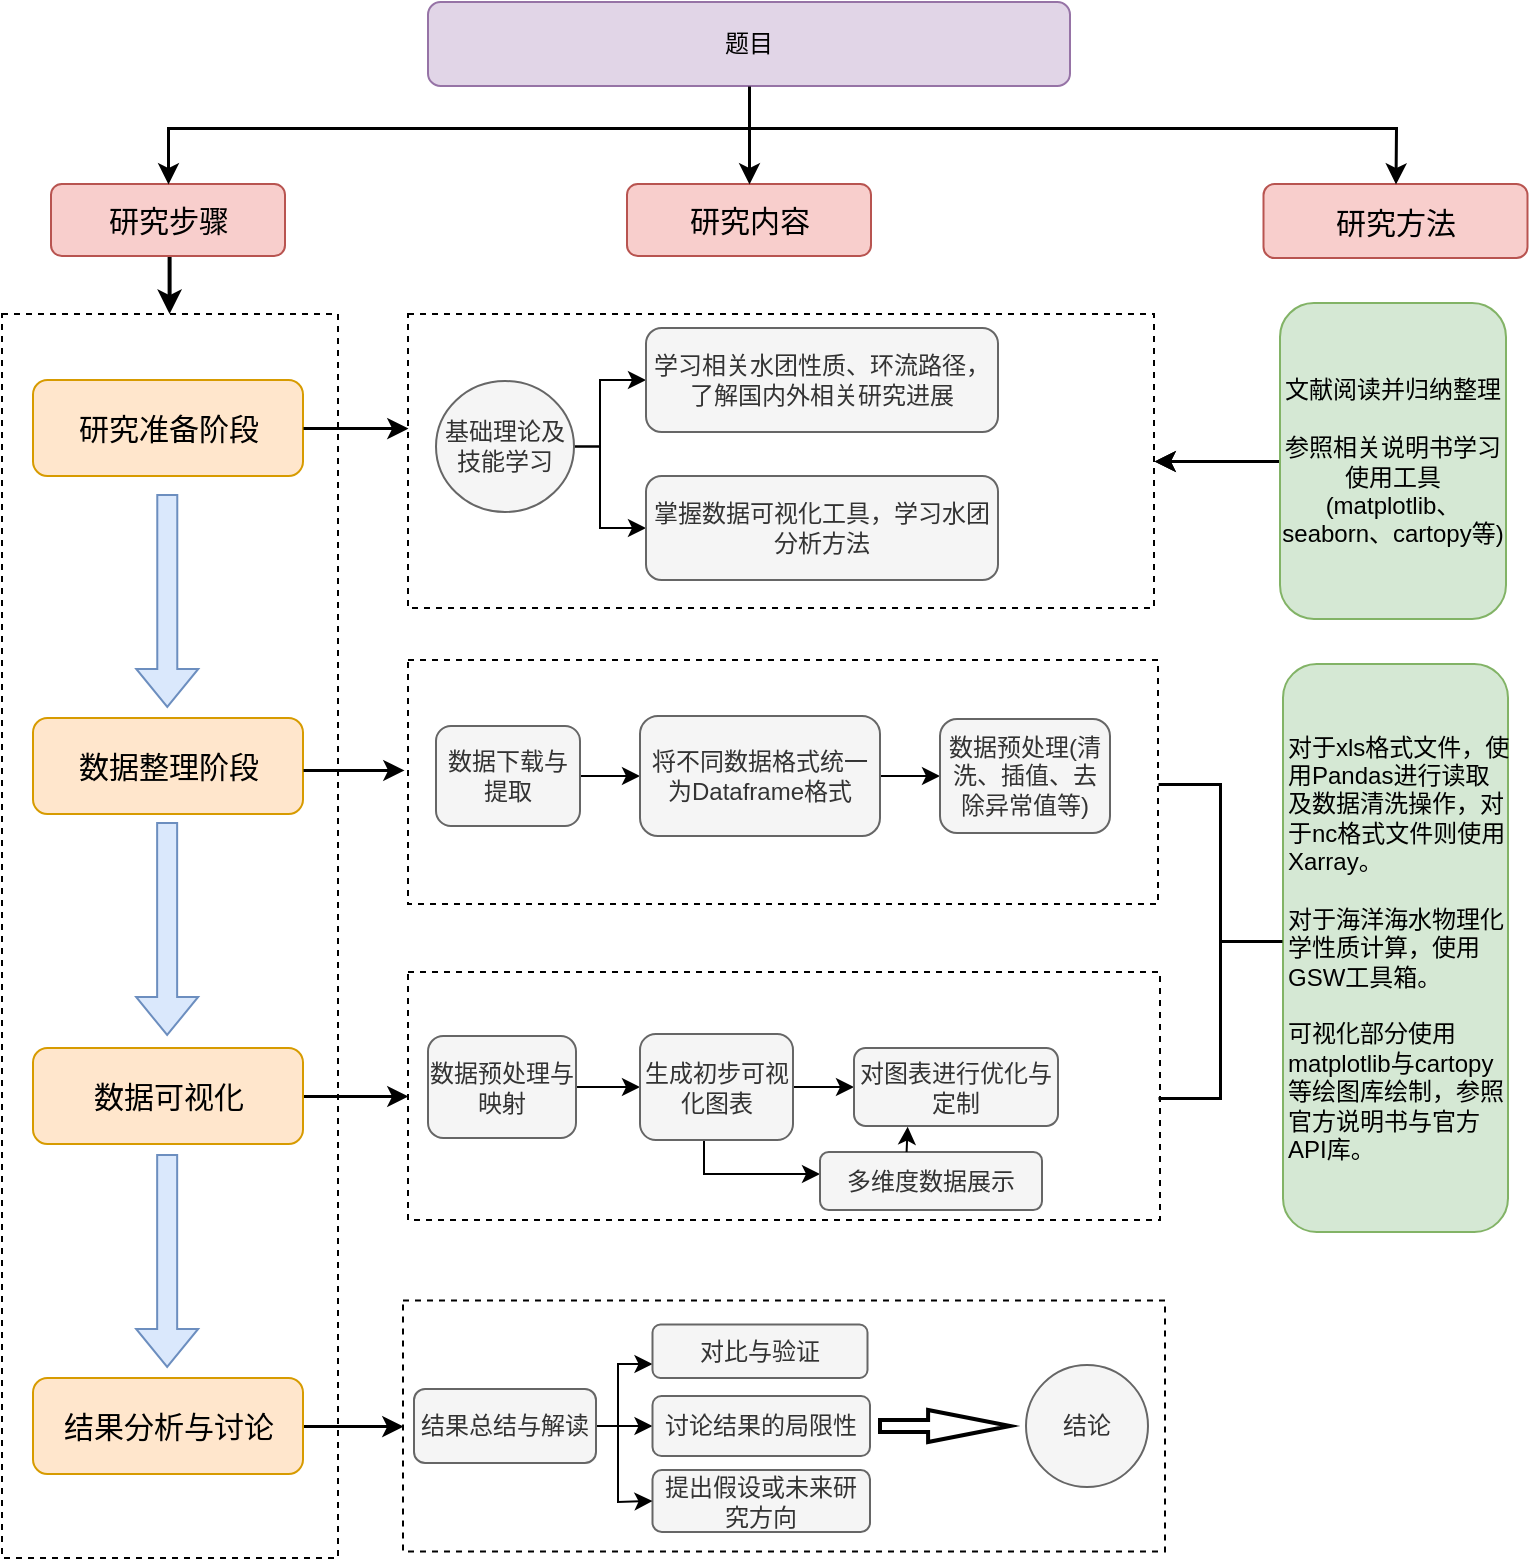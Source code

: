 <mxfile version="24.7.7">
  <diagram name="第 1 页" id="UB9lJcS-LYD_0BkvbkBf">
    <mxGraphModel dx="1427" dy="780" grid="0" gridSize="10" guides="1" tooltips="1" connect="1" arrows="1" fold="1" page="0" pageScale="1" pageWidth="827" pageHeight="1169" math="0" shadow="0">
      <root>
        <mxCell id="0" />
        <mxCell id="1" parent="0" />
        <mxCell id="nndgGZtHMAi_NlpYqzj6-16" value="" style="rounded=0;whiteSpace=wrap;html=1;dashed=1;" vertex="1" parent="1">
          <mxGeometry x="42" y="329" width="168" height="622" as="geometry" />
        </mxCell>
        <mxCell id="meFjSfEneH2rQGpEeACA-43" value="" style="rounded=0;whiteSpace=wrap;html=1;dashed=1;" parent="1" vertex="1">
          <mxGeometry x="245" y="502" width="375" height="122" as="geometry" />
        </mxCell>
        <mxCell id="meFjSfEneH2rQGpEeACA-19" value="" style="rounded=0;whiteSpace=wrap;html=1;dashed=1;" parent="1" vertex="1">
          <mxGeometry x="245" y="329" width="373" height="147" as="geometry" />
        </mxCell>
        <mxCell id="BHILhPmPWaK3Ac5AjfFu-1" value="题目" style="rounded=1;whiteSpace=wrap;html=1;fillColor=#e1d5e7;strokeColor=#9673a6;" parent="1" vertex="1">
          <mxGeometry x="255" y="173" width="321" height="42" as="geometry" />
        </mxCell>
        <mxCell id="nndgGZtHMAi_NlpYqzj6-18" value="" style="edgeStyle=orthogonalEdgeStyle;rounded=0;orthogonalLoop=1;jettySize=auto;html=1;strokeWidth=2;" edge="1" parent="1">
          <mxGeometry relative="1" as="geometry">
            <mxPoint x="125.8" y="267" as="sourcePoint" />
            <mxPoint x="125.8" y="329" as="targetPoint" />
          </mxGeometry>
        </mxCell>
        <mxCell id="BHILhPmPWaK3Ac5AjfFu-2" value="&lt;font style=&quot;font-size: 15px;&quot;&gt;研究步骤&lt;/font&gt;" style="rounded=1;whiteSpace=wrap;html=1;fillColor=#f8cecc;strokeColor=#b85450;" parent="1" vertex="1">
          <mxGeometry x="66.5" y="264" width="117" height="36" as="geometry" />
        </mxCell>
        <mxCell id="BHILhPmPWaK3Ac5AjfFu-4" value="&lt;font style=&quot;font-size: 15px;&quot;&gt;研究方法&lt;/font&gt;" style="rounded=1;whiteSpace=wrap;html=1;fillColor=#f8cecc;strokeColor=#b85450;" parent="1" vertex="1">
          <mxGeometry x="672.75" y="264" width="132" height="37" as="geometry" />
        </mxCell>
        <mxCell id="BHILhPmPWaK3Ac5AjfFu-5" value="&lt;font style=&quot;font-size: 15px;&quot;&gt;研究内容&lt;/font&gt;" style="rounded=1;whiteSpace=wrap;html=1;fillColor=#f8cecc;strokeColor=#b85450;" parent="1" vertex="1">
          <mxGeometry x="354.5" y="264" width="122" height="36" as="geometry" />
        </mxCell>
        <mxCell id="BHILhPmPWaK3Ac5AjfFu-8" value="&lt;font style=&quot;font-size: 15px;&quot;&gt;研究准备阶段&lt;/font&gt;" style="rounded=1;whiteSpace=wrap;html=1;fillColor=#ffe6cc;strokeColor=#d79b00;" parent="1" vertex="1">
          <mxGeometry x="57.5" y="362" width="135" height="48" as="geometry" />
        </mxCell>
        <mxCell id="BHILhPmPWaK3Ac5AjfFu-11" value="&lt;font style=&quot;font-size: 15px;&quot;&gt;数据整理阶段&lt;/font&gt;" style="rounded=1;whiteSpace=wrap;html=1;fillColor=#ffe6cc;strokeColor=#d79b00;" parent="1" vertex="1">
          <mxGeometry x="57.5" y="531" width="135" height="48" as="geometry" />
        </mxCell>
        <mxCell id="nndgGZtHMAi_NlpYqzj6-2" value="" style="edgeStyle=orthogonalEdgeStyle;rounded=0;orthogonalLoop=1;jettySize=auto;html=1;strokeWidth=1.5;" edge="1" parent="1" source="BHILhPmPWaK3Ac5AjfFu-12" target="nndgGZtHMAi_NlpYqzj6-1">
          <mxGeometry relative="1" as="geometry" />
        </mxCell>
        <mxCell id="BHILhPmPWaK3Ac5AjfFu-12" value="&lt;font style=&quot;font-size: 15px;&quot;&gt;数据可视化&lt;/font&gt;" style="rounded=1;whiteSpace=wrap;html=1;fillColor=#ffe6cc;strokeColor=#d79b00;" parent="1" vertex="1">
          <mxGeometry x="57.5" y="696" width="135" height="48" as="geometry" />
        </mxCell>
        <mxCell id="nndgGZtHMAi_NlpYqzj6-27" value="" style="edgeStyle=orthogonalEdgeStyle;rounded=0;orthogonalLoop=1;jettySize=auto;html=1;strokeWidth=1.5;" edge="1" parent="1" source="BHILhPmPWaK3Ac5AjfFu-15" target="nndgGZtHMAi_NlpYqzj6-26">
          <mxGeometry relative="1" as="geometry" />
        </mxCell>
        <mxCell id="BHILhPmPWaK3Ac5AjfFu-15" value="&lt;font style=&quot;font-size: 15px;&quot;&gt;结果分析与讨论&lt;/font&gt;" style="rounded=1;whiteSpace=wrap;html=1;fillColor=#ffe6cc;strokeColor=#d79b00;" parent="1" vertex="1">
          <mxGeometry x="57.5" y="861" width="135" height="48" as="geometry" />
        </mxCell>
        <mxCell id="meFjSfEneH2rQGpEeACA-3" value="" style="endArrow=classic;html=1;rounded=0;exitX=0.5;exitY=1;exitDx=0;exitDy=0;entryX=0.5;entryY=0;entryDx=0;entryDy=0;strokeWidth=1.5;" parent="1" source="BHILhPmPWaK3Ac5AjfFu-1" target="BHILhPmPWaK3Ac5AjfFu-5" edge="1">
          <mxGeometry width="50" height="50" relative="1" as="geometry">
            <mxPoint x="296" y="432" as="sourcePoint" />
            <mxPoint x="346" y="382" as="targetPoint" />
            <Array as="points" />
          </mxGeometry>
        </mxCell>
        <mxCell id="meFjSfEneH2rQGpEeACA-5" value="" style="endArrow=classic;html=1;rounded=0;entryX=0.5;entryY=0;entryDx=0;entryDy=0;strokeWidth=1.5;" parent="1" target="BHILhPmPWaK3Ac5AjfFu-4" edge="1">
          <mxGeometry width="50" height="50" relative="1" as="geometry">
            <mxPoint x="415" y="236" as="sourcePoint" />
            <mxPoint x="765" y="263" as="targetPoint" />
            <Array as="points">
              <mxPoint x="739" y="236" />
            </Array>
          </mxGeometry>
        </mxCell>
        <mxCell id="meFjSfEneH2rQGpEeACA-6" value="" style="endArrow=classic;html=1;rounded=0;entryX=0.5;entryY=0;entryDx=0;entryDy=0;strokeWidth=1.5;" parent="1" target="BHILhPmPWaK3Ac5AjfFu-2" edge="1">
          <mxGeometry width="50" height="50" relative="1" as="geometry">
            <mxPoint x="415" y="236" as="sourcePoint" />
            <mxPoint x="346" y="382" as="targetPoint" />
            <Array as="points">
              <mxPoint x="125" y="236" />
            </Array>
          </mxGeometry>
        </mxCell>
        <mxCell id="meFjSfEneH2rQGpEeACA-15" value="" style="endArrow=classic;html=1;rounded=0;exitX=1;exitY=0.5;exitDx=0;exitDy=0;entryX=0;entryY=0.388;entryDx=0;entryDy=0;entryPerimeter=0;strokeWidth=1.5;" parent="1" source="BHILhPmPWaK3Ac5AjfFu-8" target="meFjSfEneH2rQGpEeACA-19" edge="1">
          <mxGeometry width="50" height="50" relative="1" as="geometry">
            <mxPoint x="195" y="542" as="sourcePoint" />
            <mxPoint x="232" y="386" as="targetPoint" />
          </mxGeometry>
        </mxCell>
        <mxCell id="meFjSfEneH2rQGpEeACA-33" value="" style="edgeStyle=orthogonalEdgeStyle;rounded=0;orthogonalLoop=1;jettySize=auto;html=1;" parent="1" source="meFjSfEneH2rQGpEeACA-20" target="meFjSfEneH2rQGpEeACA-32" edge="1">
          <mxGeometry relative="1" as="geometry">
            <Array as="points">
              <mxPoint x="341" y="395" />
              <mxPoint x="341" y="436" />
            </Array>
          </mxGeometry>
        </mxCell>
        <mxCell id="meFjSfEneH2rQGpEeACA-34" value="" style="edgeStyle=orthogonalEdgeStyle;rounded=0;orthogonalLoop=1;jettySize=auto;html=1;entryX=0;entryY=0.5;entryDx=0;entryDy=0;" parent="1" source="meFjSfEneH2rQGpEeACA-20" target="meFjSfEneH2rQGpEeACA-21" edge="1">
          <mxGeometry relative="1" as="geometry">
            <Array as="points">
              <mxPoint x="341" y="395" />
              <mxPoint x="341" y="362" />
            </Array>
          </mxGeometry>
        </mxCell>
        <mxCell id="meFjSfEneH2rQGpEeACA-20" value="基础理论及技能学习" style="ellipse;whiteSpace=wrap;html=1;fillColor=#f5f5f5;fontColor=#333333;strokeColor=#666666;" parent="1" vertex="1">
          <mxGeometry x="259" y="362.5" width="69" height="65.5" as="geometry" />
        </mxCell>
        <mxCell id="meFjSfEneH2rQGpEeACA-21" value="学习相关水团性质、环流路径，了解国内外相关研究进展" style="rounded=1;whiteSpace=wrap;html=1;fillColor=#f5f5f5;fontColor=#333333;strokeColor=#666666;" parent="1" vertex="1">
          <mxGeometry x="364" y="336" width="176" height="52" as="geometry" />
        </mxCell>
        <mxCell id="meFjSfEneH2rQGpEeACA-32" value="掌握数据可视化工具，学习水团分析方法" style="rounded=1;whiteSpace=wrap;html=1;fillColor=#f5f5f5;fontColor=#333333;strokeColor=#666666;" parent="1" vertex="1">
          <mxGeometry x="364" y="410" width="176" height="52" as="geometry" />
        </mxCell>
        <mxCell id="meFjSfEneH2rQGpEeACA-36" value="" style="edgeStyle=orthogonalEdgeStyle;rounded=0;orthogonalLoop=1;jettySize=auto;html=1;strokeWidth=1.5;" parent="1" source="meFjSfEneH2rQGpEeACA-35" target="meFjSfEneH2rQGpEeACA-19" edge="1">
          <mxGeometry relative="1" as="geometry" />
        </mxCell>
        <mxCell id="nndgGZtHMAi_NlpYqzj6-29" value="" style="edgeStyle=orthogonalEdgeStyle;rounded=0;orthogonalLoop=1;jettySize=auto;html=1;strokeWidth=1.5;" edge="1" parent="1" source="meFjSfEneH2rQGpEeACA-35" target="meFjSfEneH2rQGpEeACA-19">
          <mxGeometry relative="1" as="geometry" />
        </mxCell>
        <mxCell id="meFjSfEneH2rQGpEeACA-35" value="文献阅读并归纳整理&lt;div&gt;&lt;br&gt;&lt;div&gt;参照相关说明书学习使用工具(matplotlib、seaborn、cartopy等)&lt;/div&gt;&lt;/div&gt;" style="rounded=1;whiteSpace=wrap;html=1;fillColor=#d5e8d4;strokeColor=#82b366;" parent="1" vertex="1">
          <mxGeometry x="681" y="323.5" width="113" height="158" as="geometry" />
        </mxCell>
        <mxCell id="meFjSfEneH2rQGpEeACA-37" value="" style="shape=flexArrow;endArrow=classic;html=1;rounded=0;fillColor=#dae8fc;strokeColor=#6c8ebf;" parent="1" edge="1">
          <mxGeometry width="50" height="50" relative="1" as="geometry">
            <mxPoint x="124.64" y="419" as="sourcePoint" />
            <mxPoint x="124.64" y="526" as="targetPoint" />
          </mxGeometry>
        </mxCell>
        <mxCell id="meFjSfEneH2rQGpEeACA-38" value="" style="shape=flexArrow;endArrow=classic;html=1;rounded=0;fillColor=#dae8fc;strokeColor=#6c8ebf;" parent="1" edge="1">
          <mxGeometry width="50" height="50" relative="1" as="geometry">
            <mxPoint x="124.57" y="583" as="sourcePoint" />
            <mxPoint x="124.57" y="690" as="targetPoint" />
          </mxGeometry>
        </mxCell>
        <mxCell id="meFjSfEneH2rQGpEeACA-39" value="" style="shape=flexArrow;endArrow=classic;html=1;rounded=0;fillColor=#dae8fc;strokeColor=#6c8ebf;" parent="1" edge="1">
          <mxGeometry width="50" height="50" relative="1" as="geometry">
            <mxPoint x="124.58" y="749" as="sourcePoint" />
            <mxPoint x="124.58" y="856" as="targetPoint" />
          </mxGeometry>
        </mxCell>
        <mxCell id="meFjSfEneH2rQGpEeACA-42" value="" style="endArrow=classic;html=1;rounded=0;strokeWidth=1.5;" parent="1" edge="1">
          <mxGeometry width="50" height="50" relative="1" as="geometry">
            <mxPoint x="192.5" y="557" as="sourcePoint" />
            <mxPoint x="243" y="557" as="targetPoint" />
          </mxGeometry>
        </mxCell>
        <mxCell id="meFjSfEneH2rQGpEeACA-46" value="" style="edgeStyle=orthogonalEdgeStyle;rounded=0;orthogonalLoop=1;jettySize=auto;html=1;" parent="1" source="meFjSfEneH2rQGpEeACA-44" target="meFjSfEneH2rQGpEeACA-45" edge="1">
          <mxGeometry relative="1" as="geometry" />
        </mxCell>
        <mxCell id="meFjSfEneH2rQGpEeACA-44" value="数据下载与提取" style="rounded=1;whiteSpace=wrap;html=1;fillColor=#f5f5f5;fontColor=#333333;strokeColor=#666666;" parent="1" vertex="1">
          <mxGeometry x="259" y="535" width="72" height="50" as="geometry" />
        </mxCell>
        <mxCell id="meFjSfEneH2rQGpEeACA-48" value="" style="edgeStyle=orthogonalEdgeStyle;rounded=0;orthogonalLoop=1;jettySize=auto;html=1;" parent="1" source="meFjSfEneH2rQGpEeACA-45" target="meFjSfEneH2rQGpEeACA-47" edge="1">
          <mxGeometry relative="1" as="geometry" />
        </mxCell>
        <mxCell id="meFjSfEneH2rQGpEeACA-45" value="将不同数据格式统一为Dataframe格式" style="whiteSpace=wrap;html=1;rounded=1;fillColor=#f5f5f5;fontColor=#333333;strokeColor=#666666;" parent="1" vertex="1">
          <mxGeometry x="361" y="530" width="120" height="60" as="geometry" />
        </mxCell>
        <mxCell id="meFjSfEneH2rQGpEeACA-47" value="数据预处理(清洗、插值、去除异常值等)" style="whiteSpace=wrap;html=1;rounded=1;fillColor=#f5f5f5;fontColor=#333333;strokeColor=#666666;" parent="1" vertex="1">
          <mxGeometry x="511" y="531.5" width="85" height="57" as="geometry" />
        </mxCell>
        <mxCell id="nndgGZtHMAi_NlpYqzj6-1" value="" style="rounded=0;whiteSpace=wrap;html=1;dashed=1;" vertex="1" parent="1">
          <mxGeometry x="245" y="658" width="376" height="124" as="geometry" />
        </mxCell>
        <mxCell id="nndgGZtHMAi_NlpYqzj6-7" value="" style="edgeStyle=orthogonalEdgeStyle;rounded=0;orthogonalLoop=1;jettySize=auto;html=1;" edge="1" parent="1" source="nndgGZtHMAi_NlpYqzj6-3" target="nndgGZtHMAi_NlpYqzj6-6">
          <mxGeometry relative="1" as="geometry" />
        </mxCell>
        <mxCell id="nndgGZtHMAi_NlpYqzj6-3" value="数据预处理与映射" style="rounded=1;whiteSpace=wrap;html=1;fillColor=#f5f5f5;fontColor=#333333;strokeColor=#666666;" vertex="1" parent="1">
          <mxGeometry x="255" y="690" width="74" height="51" as="geometry" />
        </mxCell>
        <mxCell id="nndgGZtHMAi_NlpYqzj6-9" value="" style="edgeStyle=orthogonalEdgeStyle;rounded=0;orthogonalLoop=1;jettySize=auto;html=1;" edge="1" parent="1" source="nndgGZtHMAi_NlpYqzj6-6" target="nndgGZtHMAi_NlpYqzj6-8">
          <mxGeometry relative="1" as="geometry" />
        </mxCell>
        <mxCell id="nndgGZtHMAi_NlpYqzj6-14" value="" style="edgeStyle=orthogonalEdgeStyle;rounded=0;orthogonalLoop=1;jettySize=auto;html=1;" edge="1" parent="1" source="nndgGZtHMAi_NlpYqzj6-6" target="nndgGZtHMAi_NlpYqzj6-13">
          <mxGeometry relative="1" as="geometry">
            <Array as="points">
              <mxPoint x="393" y="759" />
            </Array>
          </mxGeometry>
        </mxCell>
        <mxCell id="nndgGZtHMAi_NlpYqzj6-6" value="生成初步可视化图表" style="whiteSpace=wrap;html=1;rounded=1;fillColor=#f5f5f5;fontColor=#333333;strokeColor=#666666;" vertex="1" parent="1">
          <mxGeometry x="361" y="689" width="76.5" height="53" as="geometry" />
        </mxCell>
        <mxCell id="nndgGZtHMAi_NlpYqzj6-8" value="对图表进行优化与定制" style="whiteSpace=wrap;html=1;rounded=1;fillColor=#f5f5f5;fontColor=#333333;strokeColor=#666666;" vertex="1" parent="1">
          <mxGeometry x="468" y="696" width="102" height="39" as="geometry" />
        </mxCell>
        <mxCell id="nndgGZtHMAi_NlpYqzj6-13" value="多维度数据展示" style="whiteSpace=wrap;html=1;rounded=1;fillColor=#f5f5f5;fontColor=#333333;strokeColor=#666666;" vertex="1" parent="1">
          <mxGeometry x="451" y="748" width="111" height="29" as="geometry" />
        </mxCell>
        <mxCell id="nndgGZtHMAi_NlpYqzj6-15" value="" style="endArrow=classic;html=1;rounded=0;entryX=0.263;entryY=1.009;entryDx=0;entryDy=0;exitX=0.39;exitY=0;exitDx=0;exitDy=0;exitPerimeter=0;entryPerimeter=0;" edge="1" parent="1" source="nndgGZtHMAi_NlpYqzj6-13" target="nndgGZtHMAi_NlpYqzj6-8">
          <mxGeometry width="50" height="50" relative="1" as="geometry">
            <mxPoint x="481" y="748" as="sourcePoint" />
            <mxPoint x="531.5" y="737" as="targetPoint" />
          </mxGeometry>
        </mxCell>
        <mxCell id="nndgGZtHMAi_NlpYqzj6-20" value="对于xls格式文件，使用Pandas进行读取及数据清洗操作，对于nc格式文件则使用Xarray。&lt;div&gt;&lt;br&gt;&lt;div&gt;对于海洋海水物理化学性质计算，使用GSW工具箱&lt;span style=&quot;background-color: initial;&quot;&gt;。&lt;/span&gt;&lt;/div&gt;&lt;div&gt;&lt;span style=&quot;background-color: initial;&quot;&gt;&lt;br&gt;&lt;/span&gt;&lt;/div&gt;&lt;div&gt;可视化部分使用matplotlib与cartopy等绘图库绘制，参照官方说明书与官方API库。&lt;/div&gt;&lt;/div&gt;" style="rounded=1;whiteSpace=wrap;html=1;align=left;fillColor=#d5e8d4;strokeColor=#82b366;" vertex="1" parent="1">
          <mxGeometry x="682.5" y="504" width="112.5" height="284" as="geometry" />
        </mxCell>
        <mxCell id="nndgGZtHMAi_NlpYqzj6-23" value="" style="strokeWidth=1.5;html=1;shape=mxgraph.flowchart.annotation_2;align=left;labelPosition=right;pointerEvents=1;direction=west;" vertex="1" parent="1">
          <mxGeometry x="620" y="564" width="62" height="157" as="geometry" />
        </mxCell>
        <mxCell id="nndgGZtHMAi_NlpYqzj6-26" value="" style="rounded=0;whiteSpace=wrap;html=1;dashed=1;" vertex="1" parent="1">
          <mxGeometry x="242.5" y="822.25" width="381" height="125.5" as="geometry" />
        </mxCell>
        <mxCell id="nndgGZtHMAi_NlpYqzj6-32" value="" style="edgeStyle=orthogonalEdgeStyle;rounded=0;orthogonalLoop=1;jettySize=auto;html=1;" edge="1" parent="1" source="nndgGZtHMAi_NlpYqzj6-30" target="nndgGZtHMAi_NlpYqzj6-31">
          <mxGeometry relative="1" as="geometry">
            <Array as="points">
              <mxPoint x="350" y="885" />
              <mxPoint x="350" y="854" />
            </Array>
          </mxGeometry>
        </mxCell>
        <mxCell id="nndgGZtHMAi_NlpYqzj6-30" value="结果总结与解读" style="rounded=1;whiteSpace=wrap;html=1;fillColor=#f5f5f5;fontColor=#333333;strokeColor=#666666;" vertex="1" parent="1">
          <mxGeometry x="248" y="866.5" width="91" height="37" as="geometry" />
        </mxCell>
        <mxCell id="nndgGZtHMAi_NlpYqzj6-31" value="对比与验证" style="whiteSpace=wrap;html=1;fillColor=#f5f5f5;strokeColor=#666666;fontColor=#333333;rounded=1;" vertex="1" parent="1">
          <mxGeometry x="367.25" y="834.25" width="107.5" height="26.75" as="geometry" />
        </mxCell>
        <mxCell id="nndgGZtHMAi_NlpYqzj6-35" value="" style="endArrow=classic;html=1;rounded=0;entryX=0;entryY=0.5;entryDx=0;entryDy=0;" edge="1" parent="1" target="nndgGZtHMAi_NlpYqzj6-36">
          <mxGeometry width="50" height="50" relative="1" as="geometry">
            <mxPoint x="350" y="885" as="sourcePoint" />
            <mxPoint x="400" y="872" as="targetPoint" />
          </mxGeometry>
        </mxCell>
        <mxCell id="nndgGZtHMAi_NlpYqzj6-36" value="讨论结果的局限性" style="rounded=1;whiteSpace=wrap;html=1;fillColor=#f5f5f5;fontColor=#333333;strokeColor=#666666;" vertex="1" parent="1">
          <mxGeometry x="367.25" y="870" width="108.75" height="30" as="geometry" />
        </mxCell>
        <mxCell id="nndgGZtHMAi_NlpYqzj6-38" value="提出假设或未来研究方向" style="rounded=1;whiteSpace=wrap;html=1;fillColor=#f5f5f5;fontColor=#333333;strokeColor=#666666;" vertex="1" parent="1">
          <mxGeometry x="367.25" y="907" width="108.75" height="31" as="geometry" />
        </mxCell>
        <mxCell id="nndgGZtHMAi_NlpYqzj6-41" value="" style="endArrow=classic;html=1;rounded=0;entryX=0;entryY=0.5;entryDx=0;entryDy=0;" edge="1" parent="1" target="nndgGZtHMAi_NlpYqzj6-38">
          <mxGeometry width="50" height="50" relative="1" as="geometry">
            <mxPoint x="350" y="884" as="sourcePoint" />
            <mxPoint x="399" y="850" as="targetPoint" />
            <Array as="points">
              <mxPoint x="350" y="923" />
            </Array>
          </mxGeometry>
        </mxCell>
        <mxCell id="nndgGZtHMAi_NlpYqzj6-43" value="" style="verticalLabelPosition=bottom;verticalAlign=top;html=1;strokeWidth=2;shape=mxgraph.arrows2.arrow;dy=0.62;dx=40.95;notch=0;" vertex="1" parent="1">
          <mxGeometry x="481" y="877" width="65" height="16" as="geometry" />
        </mxCell>
        <mxCell id="nndgGZtHMAi_NlpYqzj6-44" value="结论" style="ellipse;whiteSpace=wrap;html=1;aspect=fixed;fillColor=#f5f5f5;fontColor=#333333;strokeColor=#666666;" vertex="1" parent="1">
          <mxGeometry x="554" y="854.5" width="61" height="61" as="geometry" />
        </mxCell>
      </root>
    </mxGraphModel>
  </diagram>
</mxfile>
